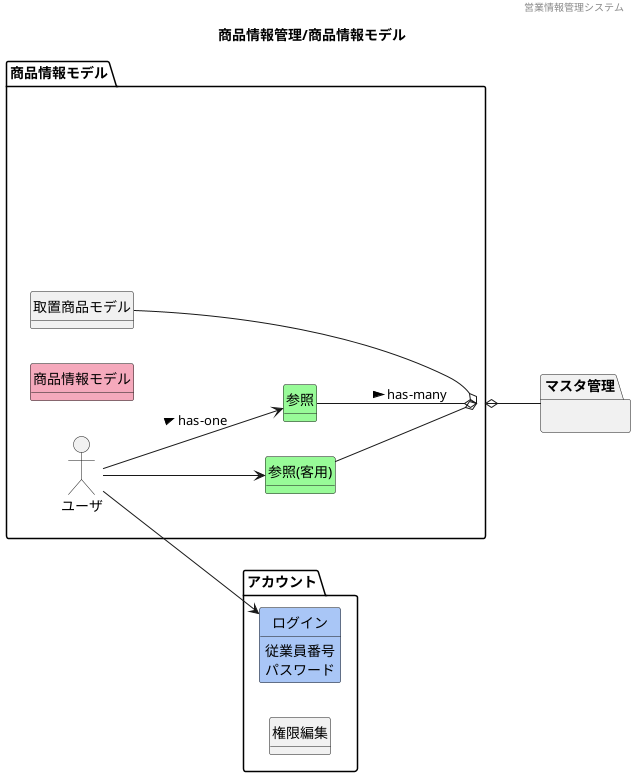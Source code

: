 @startuml images/商品情報管理/商品情報モデル
' ヘッダー
header 営業情報管理システム
' タイトル
title 商品情報管理/商品情報モデル
' 
hide circle
' 
hide method
left to right direction

package "アカウント"{
    class "ログイン" #A9C6F6
    class "権限編集"
}
package "商品情報モデル" {
    mix_actor "ユーザ"
        class "参照(客用)" #98fb98
        class "参照" #98fb98
        class "商品情報モデル" #F5A9BC
        class "取置商品モデル" 
}

package "マスタ管理"{
}

    ユーザ --> 参照 : > has-one
    ユーザ --> "参照(客用)"
    ユーザ --> ログイン
    参照 --o 商品情報モデル : > has-many
    "参照(客用)" --o 商品情報モデル
    商品情報モデル o-- 取置商品モデル
    商品情報モデル o-- マスタ管理
    ログイン : 従業員番号
    ログイン : パスワード
    
    商品情報モデル : 商品コード
    商品情報モデル : JANコード
    商品情報モデル : 型番
    商品情報モデル : メーカー名
    商品情報モデル : 店舗ID
    商品情報モデル : カテゴリ
    商品情報モデル : 商品状態
    商品情報モデル : 仕入価格
    商品情報モデル : 商品画像
    商品情報モデル : 作成日時
    商品情報モデル : 最終更新日時

@enduml